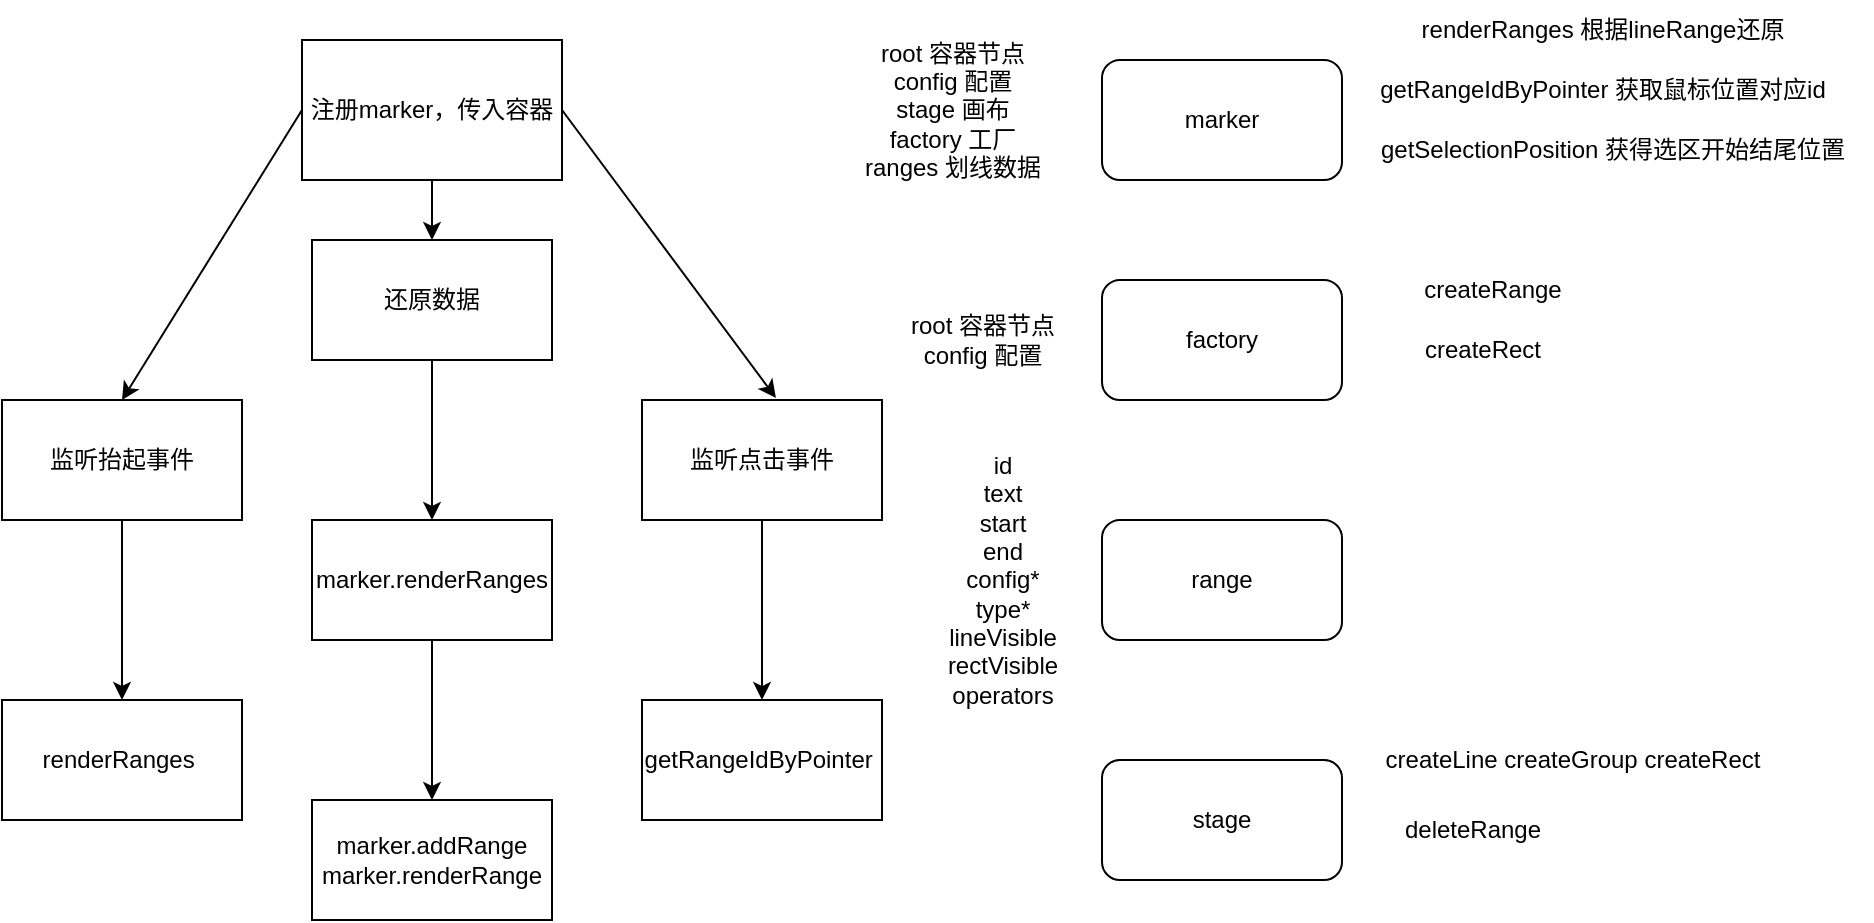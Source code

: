 <mxfile>
    <diagram id="B8NiKvP7XYAvNsulkXv7" name="第 1 页">
        <mxGraphModel dx="1037" dy="529" grid="1" gridSize="10" guides="1" tooltips="1" connect="1" arrows="1" fold="1" page="1" pageScale="1" pageWidth="1200" pageHeight="1600" math="0" shadow="0">
            <root>
                <mxCell id="0"/>
                <mxCell id="1" parent="0"/>
                <mxCell id="14" style="edgeStyle=none;html=1;exitX=0.5;exitY=1;exitDx=0;exitDy=0;entryX=0.5;entryY=0;entryDx=0;entryDy=0;" edge="1" parent="1" source="2" target="10">
                    <mxGeometry relative="1" as="geometry"/>
                </mxCell>
                <mxCell id="16" style="edgeStyle=none;html=1;exitX=0;exitY=0.5;exitDx=0;exitDy=0;entryX=0.5;entryY=0;entryDx=0;entryDy=0;" edge="1" parent="1" source="2" target="3">
                    <mxGeometry relative="1" as="geometry"/>
                </mxCell>
                <mxCell id="17" style="edgeStyle=none;html=1;exitX=1;exitY=0.5;exitDx=0;exitDy=0;entryX=0.558;entryY=-0.017;entryDx=0;entryDy=0;entryPerimeter=0;" edge="1" parent="1" source="2" target="4">
                    <mxGeometry relative="1" as="geometry"/>
                </mxCell>
                <mxCell id="2" value="注册marker，传入容器" style="rounded=0;whiteSpace=wrap;html=1;fillColor=none;" vertex="1" parent="1">
                    <mxGeometry x="200" y="80" width="130" height="70" as="geometry"/>
                </mxCell>
                <mxCell id="22" value="" style="edgeStyle=none;html=1;" edge="1" parent="1" source="3" target="21">
                    <mxGeometry relative="1" as="geometry"/>
                </mxCell>
                <mxCell id="3" value="监听抬起事件" style="rounded=0;whiteSpace=wrap;html=1;fillColor=none;" vertex="1" parent="1">
                    <mxGeometry x="50" y="260" width="120" height="60" as="geometry"/>
                </mxCell>
                <mxCell id="19" value="" style="edgeStyle=none;html=1;" edge="1" parent="1" source="4" target="18">
                    <mxGeometry relative="1" as="geometry"/>
                </mxCell>
                <mxCell id="4" value="监听点击事件" style="rounded=0;whiteSpace=wrap;html=1;fillColor=none;" vertex="1" parent="1">
                    <mxGeometry x="370" y="260" width="120" height="60" as="geometry"/>
                </mxCell>
                <mxCell id="7" value="range" style="rounded=1;whiteSpace=wrap;html=1;fillColor=none;" vertex="1" parent="1">
                    <mxGeometry x="600" y="320" width="120" height="60" as="geometry"/>
                </mxCell>
                <mxCell id="8" value="marker" style="rounded=1;whiteSpace=wrap;html=1;fillColor=none;" vertex="1" parent="1">
                    <mxGeometry x="600" y="90" width="120" height="60" as="geometry"/>
                </mxCell>
                <mxCell id="9" value="stage" style="rounded=1;whiteSpace=wrap;html=1;fillColor=none;" vertex="1" parent="1">
                    <mxGeometry x="600" y="440" width="120" height="60" as="geometry"/>
                </mxCell>
                <mxCell id="24" value="" style="edgeStyle=none;html=1;" edge="1" parent="1" source="10" target="23">
                    <mxGeometry relative="1" as="geometry"/>
                </mxCell>
                <mxCell id="10" value="还原数据" style="rounded=0;whiteSpace=wrap;html=1;fillColor=none;" vertex="1" parent="1">
                    <mxGeometry x="205" y="180" width="120" height="60" as="geometry"/>
                </mxCell>
                <mxCell id="11" value="renderRanges 根据lineRange还原" style="text;html=1;align=center;verticalAlign=middle;resizable=0;points=[];autosize=1;strokeColor=none;fillColor=none;" vertex="1" parent="1">
                    <mxGeometry x="750" y="60" width="200" height="30" as="geometry"/>
                </mxCell>
                <mxCell id="13" value="getRangeIdByPointer 获取鼠标位置对应id" style="text;html=1;align=center;verticalAlign=middle;resizable=0;points=[];autosize=1;strokeColor=none;fillColor=none;" vertex="1" parent="1">
                    <mxGeometry x="725" y="90" width="250" height="30" as="geometry"/>
                </mxCell>
                <mxCell id="18" value="&lt;span style=&quot;&quot;&gt;getRangeIdByPointer&amp;nbsp;&lt;/span&gt;" style="rounded=0;whiteSpace=wrap;html=1;fillColor=none;" vertex="1" parent="1">
                    <mxGeometry x="370" y="410" width="120" height="60" as="geometry"/>
                </mxCell>
                <mxCell id="21" value="&lt;span style=&quot;&quot;&gt;renderRanges&amp;nbsp;&lt;/span&gt;" style="rounded=0;whiteSpace=wrap;html=1;fillColor=none;" vertex="1" parent="1">
                    <mxGeometry x="50" y="410" width="120" height="60" as="geometry"/>
                </mxCell>
                <mxCell id="26" value="" style="edgeStyle=none;html=1;" edge="1" parent="1" source="23" target="25">
                    <mxGeometry relative="1" as="geometry"/>
                </mxCell>
                <mxCell id="23" value="marker.renderRanges" style="whiteSpace=wrap;html=1;fillColor=none;rounded=0;" vertex="1" parent="1">
                    <mxGeometry x="205" y="320" width="120" height="60" as="geometry"/>
                </mxCell>
                <mxCell id="25" value="marker.addRange&lt;br&gt;marker.renderRange" style="whiteSpace=wrap;html=1;fillColor=none;rounded=0;" vertex="1" parent="1">
                    <mxGeometry x="205" y="460" width="120" height="60" as="geometry"/>
                </mxCell>
                <mxCell id="27" value="root 容器节点&lt;br&gt;config 配置&lt;br&gt;stage 画布&lt;br&gt;factory 工厂&lt;br&gt;ranges 划线数据" style="text;html=1;align=center;verticalAlign=middle;resizable=0;points=[];autosize=1;strokeColor=none;fillColor=none;" vertex="1" parent="1">
                    <mxGeometry x="470" y="70" width="110" height="90" as="geometry"/>
                </mxCell>
                <mxCell id="28" value="factory" style="rounded=1;whiteSpace=wrap;html=1;fillColor=none;" vertex="1" parent="1">
                    <mxGeometry x="600" y="200" width="120" height="60" as="geometry"/>
                </mxCell>
                <mxCell id="29" value="root 容器节点&lt;br&gt;config 配置" style="text;html=1;align=center;verticalAlign=middle;resizable=0;points=[];autosize=1;strokeColor=none;fillColor=none;" vertex="1" parent="1">
                    <mxGeometry x="490" y="210" width="100" height="40" as="geometry"/>
                </mxCell>
                <mxCell id="30" value="createRange" style="text;html=1;align=center;verticalAlign=middle;resizable=0;points=[];autosize=1;strokeColor=none;fillColor=none;" vertex="1" parent="1">
                    <mxGeometry x="750" y="190" width="90" height="30" as="geometry"/>
                </mxCell>
                <mxCell id="31" value="createRect" style="text;html=1;align=center;verticalAlign=middle;resizable=0;points=[];autosize=1;strokeColor=none;fillColor=none;" vertex="1" parent="1">
                    <mxGeometry x="750" y="220" width="80" height="30" as="geometry"/>
                </mxCell>
                <mxCell id="32" value="getSelectionPosition 获得选区开始结尾位置" style="text;html=1;align=center;verticalAlign=middle;resizable=0;points=[];autosize=1;strokeColor=none;fillColor=none;" vertex="1" parent="1">
                    <mxGeometry x="725" y="120" width="260" height="30" as="geometry"/>
                </mxCell>
                <mxCell id="33" value="createLine createGroup createRect" style="text;html=1;align=center;verticalAlign=middle;resizable=0;points=[];autosize=1;strokeColor=none;fillColor=none;" vertex="1" parent="1">
                    <mxGeometry x="730" y="425" width="210" height="30" as="geometry"/>
                </mxCell>
                <mxCell id="34" value="deleteRange" style="text;html=1;align=center;verticalAlign=middle;resizable=0;points=[];autosize=1;strokeColor=none;fillColor=none;" vertex="1" parent="1">
                    <mxGeometry x="740" y="460" width="90" height="30" as="geometry"/>
                </mxCell>
                <mxCell id="35" value="id&lt;br&gt;text&lt;br&gt;start&lt;br&gt;end&lt;br&gt;config*&lt;br&gt;type*&lt;br&gt;lineVisible&lt;br&gt;rectVisible&lt;br&gt;operators" style="text;html=1;align=center;verticalAlign=middle;resizable=0;points=[];autosize=1;strokeColor=none;fillColor=none;" vertex="1" parent="1">
                    <mxGeometry x="510" y="280" width="80" height="140" as="geometry"/>
                </mxCell>
            </root>
        </mxGraphModel>
    </diagram>
</mxfile>